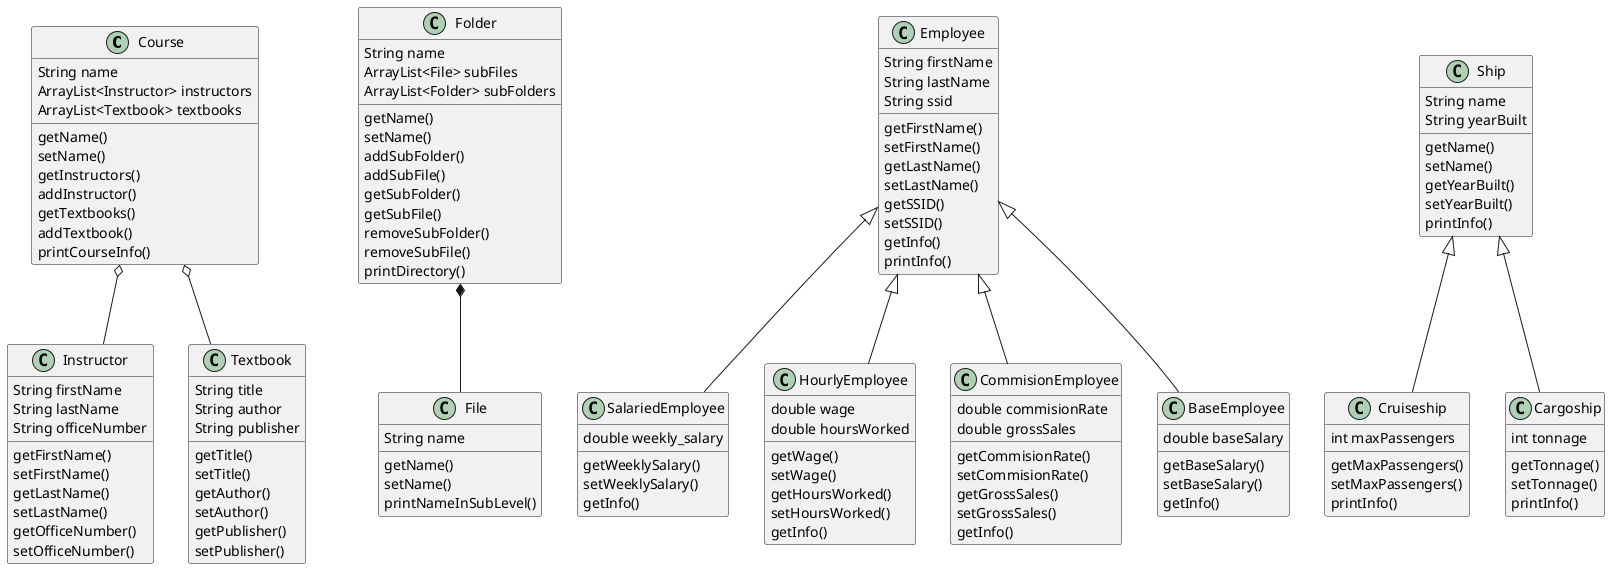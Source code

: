@startuml

class Course {
String name
ArrayList<Instructor> instructors
ArrayList<Textbook> textbooks
getName()
setName()
getInstructors()
addInstructor()
getTextbooks()
addTextbook()
printCourseInfo()
}

class Instructor{
String firstName
String lastName
String officeNumber
getFirstName()
setFirstName()
getLastName()
setLastName()
getOfficeNumber()
setOfficeNumber()
}

class Textbook{
String title
String author
String publisher
getTitle()
setTitle()
getAuthor()
setAuthor()
getPublisher()
setPublisher()
}

Course o-- Instructor
Course o-- Textbook

class Folder{
String name
ArrayList<File> subFiles
ArrayList<Folder> subFolders

getName()
setName()
addSubFolder()
addSubFile()
getSubFolder()
getSubFile()
removeSubFolder()
removeSubFile()
printDirectory()
}

class File{
String name
getName()
setName()
printNameInSubLevel()
}

Folder *-- File

class Employee{
String firstName
String lastName
String ssid
getFirstName()
setFirstName()
getLastName()
setLastName()
getSSID()
setSSID()
getInfo()
printInfo()
}

class SalariedEmployee{
double weekly_salary
getWeeklySalary()
setWeeklySalary()
getInfo()
}

class HourlyEmployee{
double wage
double hoursWorked
getWage()
setWage()
getHoursWorked()
setHoursWorked()
getInfo()
}

class CommisionEmployee{
double commisionRate
double grossSales
getCommisionRate()
setCommisionRate()
getGrossSales()
setGrossSales()
getInfo()
}

class BaseEmployee {
double baseSalary
getBaseSalary()
setBaseSalary()
getInfo()
}

Employee <|-- SalariedEmployee
Employee <|-- HourlyEmployee
Employee <|-- CommisionEmployee
Employee <|-- BaseEmployee

class Ship {
String name
String yearBuilt
getName()
setName()
getYearBuilt()
setYearBuilt()
printInfo()
}

class Cruiseship{
int maxPassengers
getMaxPassengers()
setMaxPassengers()
printInfo()
}

class Cargoship{
int tonnage
getTonnage()
setTonnage()
printInfo()
}
Ship <|-- Cruiseship
Ship <|-- Cargoship

@enduml